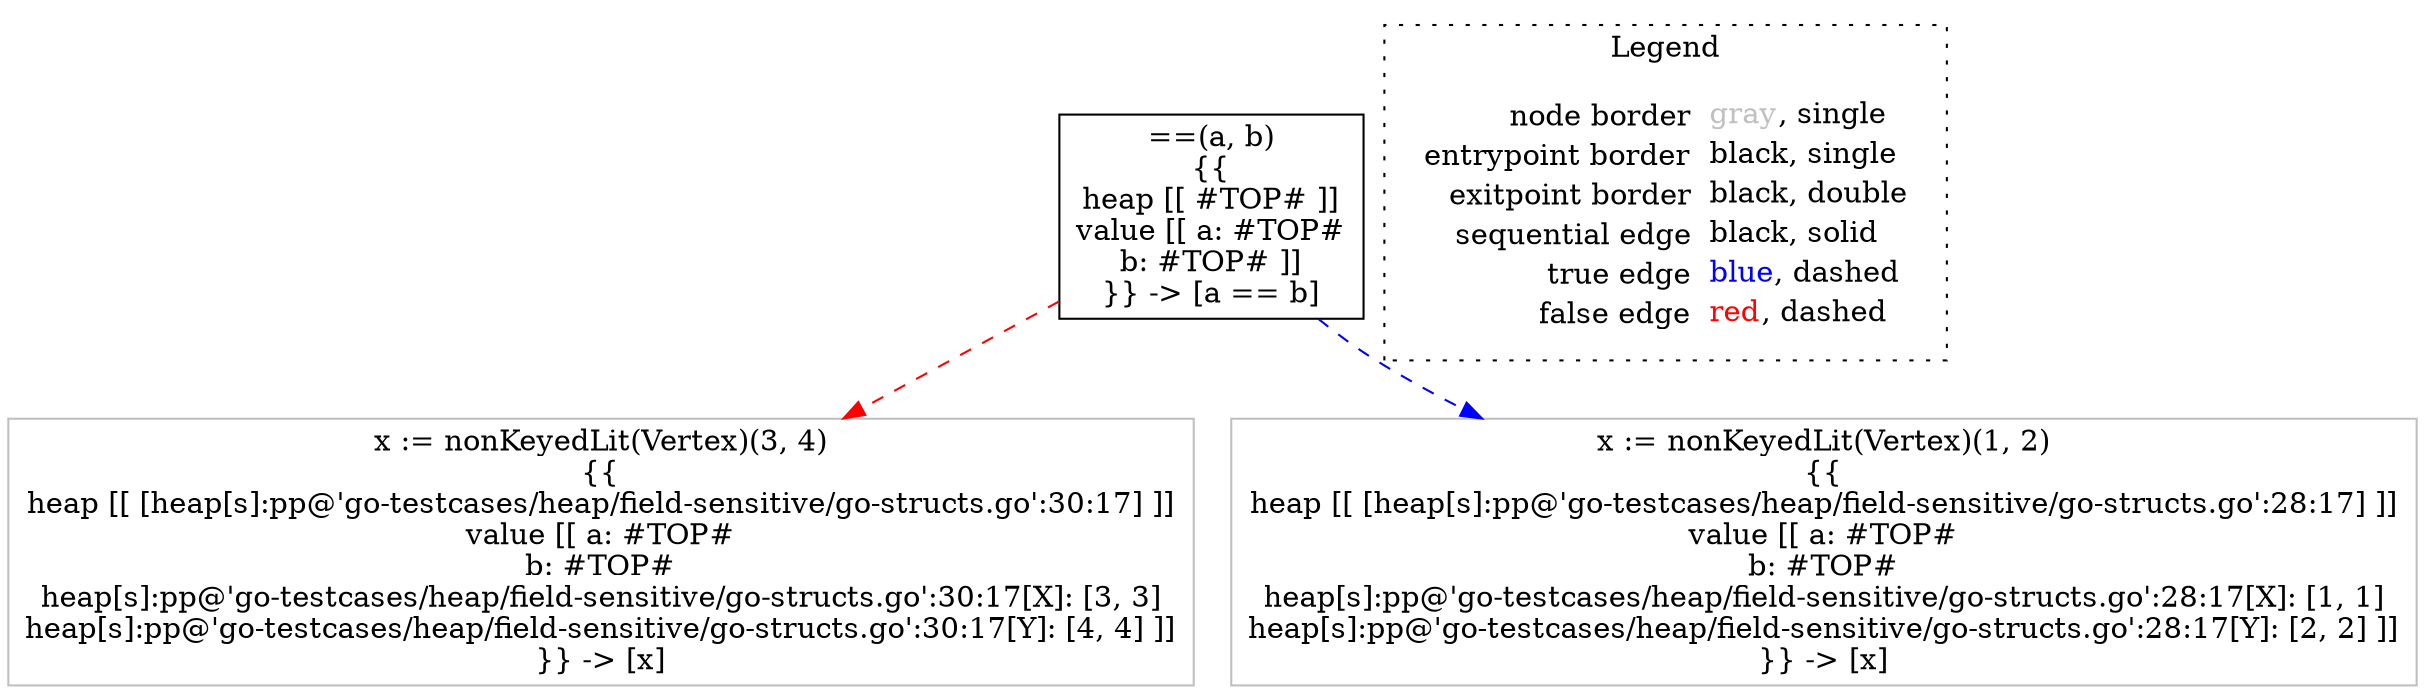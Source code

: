 digraph {
	"node0" [shape="rect",color="black",label=<==(a, b)<BR/>{{<BR/>heap [[ #TOP# ]]<BR/>value [[ a: #TOP#<BR/>b: #TOP# ]]<BR/>}} -&gt; [a == b]>];
	"node1" [shape="rect",color="gray",label=<x := nonKeyedLit(Vertex)(3, 4)<BR/>{{<BR/>heap [[ [heap[s]:pp@'go-testcases/heap/field-sensitive/go-structs.go':30:17] ]]<BR/>value [[ a: #TOP#<BR/>b: #TOP#<BR/>heap[s]:pp@'go-testcases/heap/field-sensitive/go-structs.go':30:17[X]: [3, 3]<BR/>heap[s]:pp@'go-testcases/heap/field-sensitive/go-structs.go':30:17[Y]: [4, 4] ]]<BR/>}} -&gt; [x]>];
	"node2" [shape="rect",color="gray",label=<x := nonKeyedLit(Vertex)(1, 2)<BR/>{{<BR/>heap [[ [heap[s]:pp@'go-testcases/heap/field-sensitive/go-structs.go':28:17] ]]<BR/>value [[ a: #TOP#<BR/>b: #TOP#<BR/>heap[s]:pp@'go-testcases/heap/field-sensitive/go-structs.go':28:17[X]: [1, 1]<BR/>heap[s]:pp@'go-testcases/heap/field-sensitive/go-structs.go':28:17[Y]: [2, 2] ]]<BR/>}} -&gt; [x]>];
	"node0" -> "node1" [color="red",style="dashed"];
	"node0" -> "node2" [color="blue",style="dashed"];
subgraph cluster_legend {
	label="Legend";
	style=dotted;
	node [shape=plaintext];
	"legend" [label=<<table border="0" cellpadding="2" cellspacing="0" cellborder="0"><tr><td align="right">node border&nbsp;</td><td align="left"><font color="gray">gray</font>, single</td></tr><tr><td align="right">entrypoint border&nbsp;</td><td align="left"><font color="black">black</font>, single</td></tr><tr><td align="right">exitpoint border&nbsp;</td><td align="left"><font color="black">black</font>, double</td></tr><tr><td align="right">sequential edge&nbsp;</td><td align="left"><font color="black">black</font>, solid</td></tr><tr><td align="right">true edge&nbsp;</td><td align="left"><font color="blue">blue</font>, dashed</td></tr><tr><td align="right">false edge&nbsp;</td><td align="left"><font color="red">red</font>, dashed</td></tr></table>>];
}

}
